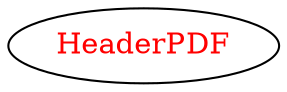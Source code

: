 digraph dependencyGraph {
 concentrate=true;
 ranksep="2.0";
 rankdir="LR"; 
 splines="ortho";
"HeaderPDF" [fontcolor="red"];
}